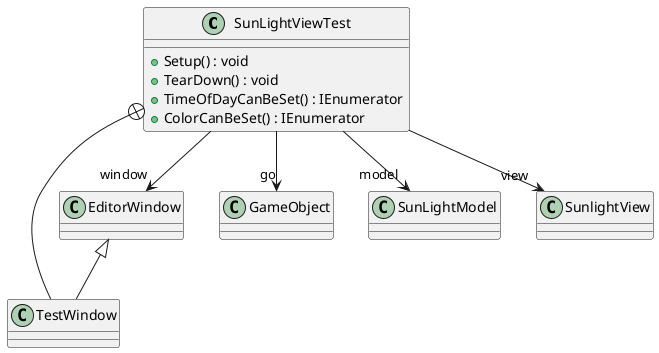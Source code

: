 @startuml
class SunLightViewTest {
    + Setup() : void
    + TearDown() : void
    + TimeOfDayCanBeSet() : IEnumerator
    + ColorCanBeSet() : IEnumerator
}
class TestWindow {
}
SunLightViewTest --> "window" EditorWindow
SunLightViewTest --> "go" GameObject
SunLightViewTest --> "model" SunLightModel
SunLightViewTest --> "view" SunlightView
SunLightViewTest +-- TestWindow
EditorWindow <|-- TestWindow
@enduml
